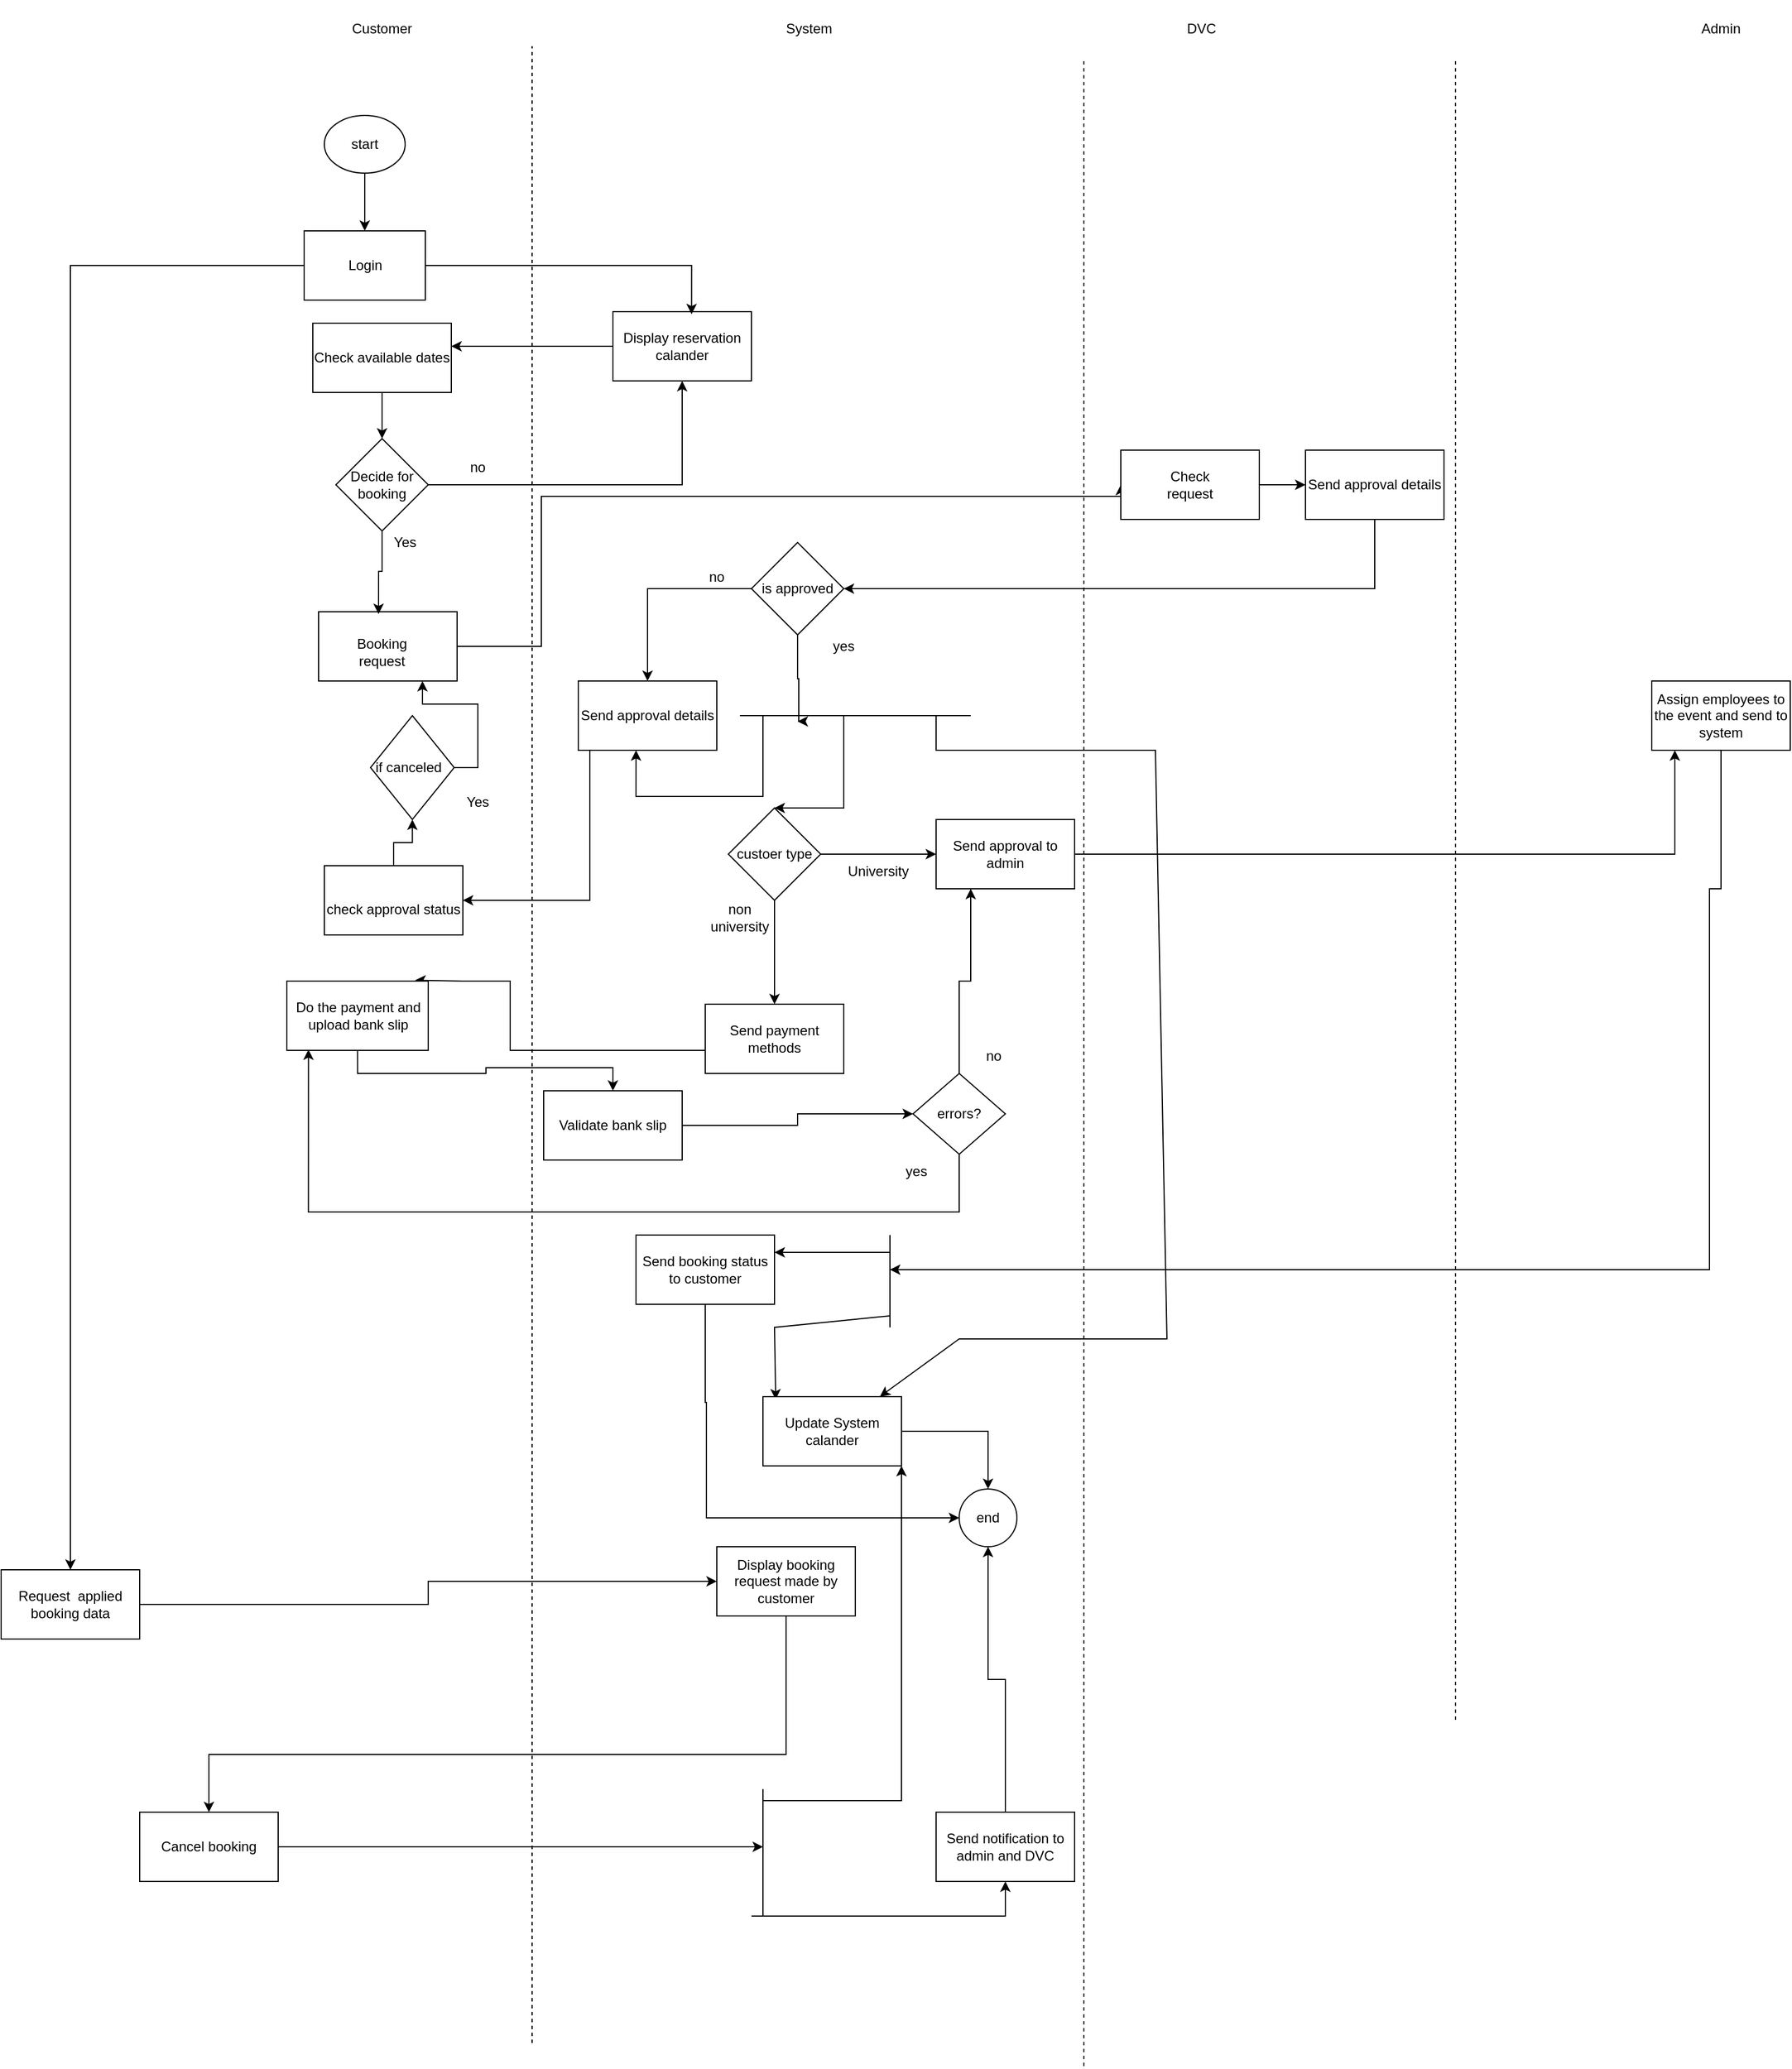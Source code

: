 <mxfile version="22.1.3" type="device">
  <diagram name="Page-1" id="AAep0pwrTmbCYHi55Vq3">
    <mxGraphModel dx="2437" dy="1427" grid="1" gridSize="10" guides="1" tooltips="1" connect="1" arrows="1" fold="1" page="1" pageScale="1" pageWidth="1400" pageHeight="850" math="0" shadow="0">
      <root>
        <mxCell id="0" />
        <mxCell id="1" parent="0" />
        <mxCell id="65gUk-IXfFiE8Me1EHnl-8" value="" style="edgeStyle=orthogonalEdgeStyle;rounded=0;orthogonalLoop=1;jettySize=auto;html=1;" edge="1" parent="1" source="wCoCReetOrhJjx5d1i82-1" target="65gUk-IXfFiE8Me1EHnl-7">
          <mxGeometry relative="1" as="geometry" />
        </mxCell>
        <mxCell id="wCoCReetOrhJjx5d1i82-1" value="start" style="ellipse;whiteSpace=wrap;html=1;" parent="1" vertex="1">
          <mxGeometry x="20" y="50" width="70" height="50" as="geometry" />
        </mxCell>
        <mxCell id="wCoCReetOrhJjx5d1i82-2" value="Customer" style="text;strokeColor=none;align=center;fillColor=none;html=1;verticalAlign=middle;whiteSpace=wrap;rounded=0;" parent="1" vertex="1">
          <mxGeometry x="40" y="-50" width="60" height="50" as="geometry" />
        </mxCell>
        <mxCell id="wCoCReetOrhJjx5d1i82-6" value="" style="endArrow=none;dashed=1;html=1;rounded=0;" parent="1" edge="1">
          <mxGeometry width="50" height="50" relative="1" as="geometry">
            <mxPoint x="200" y="1720" as="sourcePoint" />
            <mxPoint x="200" y="-10" as="targetPoint" />
          </mxGeometry>
        </mxCell>
        <mxCell id="wCoCReetOrhJjx5d1i82-7" value="System" style="text;strokeColor=none;align=center;fillColor=none;html=1;verticalAlign=middle;whiteSpace=wrap;rounded=0;" parent="1" vertex="1">
          <mxGeometry x="410" y="-40" width="60" height="30" as="geometry" />
        </mxCell>
        <mxCell id="wCoCReetOrhJjx5d1i82-17" value="Display reservation calander" style="whiteSpace=wrap;html=1;" parent="1" vertex="1">
          <mxGeometry x="270" y="220" width="120" height="60" as="geometry" />
        </mxCell>
        <mxCell id="wCoCReetOrhJjx5d1i82-33" value="" style="edgeStyle=orthogonalEdgeStyle;rounded=0;orthogonalLoop=1;jettySize=auto;html=1;exitX=0;exitY=0.5;exitDx=0;exitDy=0;" parent="1" source="wCoCReetOrhJjx5d1i82-17" target="65gUk-IXfFiE8Me1EHnl-12" edge="1">
          <mxGeometry relative="1" as="geometry">
            <mxPoint x="110" y="250" as="targetPoint" />
            <Array as="points">
              <mxPoint x="120" y="250" />
            </Array>
          </mxGeometry>
        </mxCell>
        <mxCell id="wCoCReetOrhJjx5d1i82-38" value="" style="edgeStyle=orthogonalEdgeStyle;rounded=0;orthogonalLoop=1;jettySize=auto;html=1;entryX=0;entryY=0.5;entryDx=0;entryDy=0;" parent="1" source="wCoCReetOrhJjx5d1i82-32" target="wCoCReetOrhJjx5d1i82-37" edge="1">
          <mxGeometry relative="1" as="geometry">
            <mxPoint x="280" y="480" as="targetPoint" />
            <Array as="points">
              <mxPoint x="208" y="510" />
              <mxPoint x="208" y="380" />
              <mxPoint x="710" y="380" />
              <mxPoint x="710" y="370" />
            </Array>
          </mxGeometry>
        </mxCell>
        <mxCell id="wCoCReetOrhJjx5d1i82-32" value="" style="whiteSpace=wrap;html=1;" parent="1" vertex="1">
          <mxGeometry x="15" y="480" width="120" height="60" as="geometry" />
        </mxCell>
        <mxCell id="wCoCReetOrhJjx5d1i82-34" value="Booking request" style="text;strokeColor=none;align=center;fillColor=none;html=1;verticalAlign=middle;whiteSpace=wrap;rounded=0;" parent="1" vertex="1">
          <mxGeometry x="40" y="500" width="60" height="30" as="geometry" />
        </mxCell>
        <mxCell id="wCoCReetOrhJjx5d1i82-35" value="" style="endArrow=none;dashed=1;html=1;rounded=0;" parent="1" edge="1">
          <mxGeometry width="50" height="50" relative="1" as="geometry">
            <mxPoint x="678" y="1740" as="sourcePoint" />
            <mxPoint x="678" y="1" as="targetPoint" />
          </mxGeometry>
        </mxCell>
        <mxCell id="wCoCReetOrhJjx5d1i82-36" value="DVC" style="text;strokeColor=none;align=center;fillColor=none;html=1;verticalAlign=middle;whiteSpace=wrap;rounded=0;" parent="1" vertex="1">
          <mxGeometry x="750" y="-40" width="60" height="30" as="geometry" />
        </mxCell>
        <mxCell id="65gUk-IXfFiE8Me1EHnl-21" value="" style="edgeStyle=orthogonalEdgeStyle;rounded=0;orthogonalLoop=1;jettySize=auto;html=1;" edge="1" parent="1" source="wCoCReetOrhJjx5d1i82-37" target="65gUk-IXfFiE8Me1EHnl-20">
          <mxGeometry relative="1" as="geometry" />
        </mxCell>
        <mxCell id="wCoCReetOrhJjx5d1i82-37" value="" style="whiteSpace=wrap;html=1;" parent="1" vertex="1">
          <mxGeometry x="710" y="340" width="120" height="60" as="geometry" />
        </mxCell>
        <mxCell id="wCoCReetOrhJjx5d1i82-39" value="Check request" style="text;strokeColor=none;align=center;fillColor=none;html=1;verticalAlign=middle;whiteSpace=wrap;rounded=0;" parent="1" vertex="1">
          <mxGeometry x="740" y="355" width="60" height="30" as="geometry" />
        </mxCell>
        <mxCell id="wCoCReetOrhJjx5d1i82-44" value="" style="endArrow=none;dashed=1;html=1;rounded=0;" parent="1" edge="1">
          <mxGeometry width="50" height="50" relative="1" as="geometry">
            <mxPoint x="1000" y="1440" as="sourcePoint" />
            <mxPoint x="1000" as="targetPoint" />
          </mxGeometry>
        </mxCell>
        <mxCell id="wCoCReetOrhJjx5d1i82-45" value="Admin" style="text;strokeColor=none;align=center;fillColor=none;html=1;verticalAlign=middle;whiteSpace=wrap;rounded=0;" parent="1" vertex="1">
          <mxGeometry x="1200" y="-40" width="60" height="30" as="geometry" />
        </mxCell>
        <mxCell id="wCoCReetOrhJjx5d1i82-70" value="&lt;br&gt;&lt;span style=&quot;color: rgb(0, 0, 0); font-family: Helvetica; font-size: 12px; font-style: normal; font-variant-ligatures: normal; font-variant-caps: normal; font-weight: 400; letter-spacing: normal; orphans: 2; text-align: center; text-indent: 0px; text-transform: none; widows: 2; word-spacing: 0px; -webkit-text-stroke-width: 0px; background-color: rgb(251, 251, 251); text-decoration-thickness: initial; text-decoration-style: initial; text-decoration-color: initial; float: none; display: inline !important;&quot;&gt;check approval status&lt;/span&gt;&lt;br&gt;" style="whiteSpace=wrap;html=1;" parent="1" vertex="1">
          <mxGeometry x="20" y="700" width="120" height="60" as="geometry" />
        </mxCell>
        <mxCell id="wCoCReetOrhJjx5d1i82-84" value="" style="edgeStyle=orthogonalEdgeStyle;rounded=0;orthogonalLoop=1;jettySize=auto;html=1;exitX=0.5;exitY=0;exitDx=0;exitDy=0;" parent="1" source="wCoCReetOrhJjx5d1i82-70" target="wCoCReetOrhJjx5d1i82-83" edge="1">
          <mxGeometry relative="1" as="geometry">
            <mxPoint x="75" y="770" as="sourcePoint" />
          </mxGeometry>
        </mxCell>
        <mxCell id="wCoCReetOrhJjx5d1i82-91" style="edgeStyle=orthogonalEdgeStyle;rounded=0;orthogonalLoop=1;jettySize=auto;html=1;exitX=1;exitY=0.5;exitDx=0;exitDy=0;entryX=0.75;entryY=1;entryDx=0;entryDy=0;" parent="1" source="wCoCReetOrhJjx5d1i82-83" target="wCoCReetOrhJjx5d1i82-32" edge="1">
          <mxGeometry relative="1" as="geometry">
            <mxPoint x="190" y="570" as="targetPoint" />
            <Array as="points">
              <mxPoint x="153" y="615" />
              <mxPoint x="153" y="560" />
              <mxPoint x="105" y="560" />
            </Array>
          </mxGeometry>
        </mxCell>
        <mxCell id="wCoCReetOrhJjx5d1i82-83" value="" style="rhombus;whiteSpace=wrap;html=1;" parent="1" vertex="1">
          <mxGeometry x="60" y="570" width="72.5" height="90" as="geometry" />
        </mxCell>
        <mxCell id="wCoCReetOrhJjx5d1i82-85" value="if canceled" style="text;strokeColor=none;align=center;fillColor=none;html=1;verticalAlign=middle;whiteSpace=wrap;rounded=0;" parent="1" vertex="1">
          <mxGeometry x="62.5" y="600" width="60" height="30" as="geometry" />
        </mxCell>
        <mxCell id="wCoCReetOrhJjx5d1i82-92" value="Yes" style="text;strokeColor=none;align=center;fillColor=none;html=1;verticalAlign=middle;whiteSpace=wrap;rounded=0;" parent="1" vertex="1">
          <mxGeometry x="122.5" y="630" width="60" height="30" as="geometry" />
        </mxCell>
        <mxCell id="65gUk-IXfFiE8Me1EHnl-9" style="edgeStyle=orthogonalEdgeStyle;rounded=0;orthogonalLoop=1;jettySize=auto;html=1;exitX=1;exitY=0.5;exitDx=0;exitDy=0;entryX=0.568;entryY=0.037;entryDx=0;entryDy=0;entryPerimeter=0;" edge="1" parent="1" source="65gUk-IXfFiE8Me1EHnl-7" target="wCoCReetOrhJjx5d1i82-17">
          <mxGeometry relative="1" as="geometry">
            <mxPoint x="240" y="180" as="targetPoint" />
            <Array as="points">
              <mxPoint x="338" y="180" />
            </Array>
          </mxGeometry>
        </mxCell>
        <mxCell id="65gUk-IXfFiE8Me1EHnl-73" style="edgeStyle=orthogonalEdgeStyle;rounded=0;orthogonalLoop=1;jettySize=auto;html=1;exitX=0;exitY=0.5;exitDx=0;exitDy=0;" edge="1" parent="1" source="65gUk-IXfFiE8Me1EHnl-7" target="65gUk-IXfFiE8Me1EHnl-75">
          <mxGeometry relative="1" as="geometry">
            <mxPoint x="-110" y="1192" as="targetPoint" />
          </mxGeometry>
        </mxCell>
        <mxCell id="65gUk-IXfFiE8Me1EHnl-7" value="Login" style="whiteSpace=wrap;html=1;" vertex="1" parent="1">
          <mxGeometry x="2.5" y="150" width="105" height="60" as="geometry" />
        </mxCell>
        <mxCell id="65gUk-IXfFiE8Me1EHnl-14" value="" style="edgeStyle=orthogonalEdgeStyle;rounded=0;orthogonalLoop=1;jettySize=auto;html=1;" edge="1" parent="1" source="65gUk-IXfFiE8Me1EHnl-12" target="65gUk-IXfFiE8Me1EHnl-13">
          <mxGeometry relative="1" as="geometry" />
        </mxCell>
        <mxCell id="65gUk-IXfFiE8Me1EHnl-12" value="Check available dates" style="rounded=0;whiteSpace=wrap;html=1;" vertex="1" parent="1">
          <mxGeometry x="10" y="230" width="120" height="60" as="geometry" />
        </mxCell>
        <mxCell id="65gUk-IXfFiE8Me1EHnl-17" style="edgeStyle=orthogonalEdgeStyle;rounded=0;orthogonalLoop=1;jettySize=auto;html=1;" edge="1" parent="1" source="65gUk-IXfFiE8Me1EHnl-13" target="wCoCReetOrhJjx5d1i82-17">
          <mxGeometry relative="1" as="geometry">
            <mxPoint x="140" y="270" as="targetPoint" />
          </mxGeometry>
        </mxCell>
        <mxCell id="65gUk-IXfFiE8Me1EHnl-13" value="Decide for booking" style="rhombus;whiteSpace=wrap;html=1;rounded=0;" vertex="1" parent="1">
          <mxGeometry x="30" y="330" width="80" height="80" as="geometry" />
        </mxCell>
        <mxCell id="65gUk-IXfFiE8Me1EHnl-15" style="edgeStyle=orthogonalEdgeStyle;rounded=0;orthogonalLoop=1;jettySize=auto;html=1;entryX=0.433;entryY=0.033;entryDx=0;entryDy=0;entryPerimeter=0;" edge="1" parent="1" source="65gUk-IXfFiE8Me1EHnl-13" target="wCoCReetOrhJjx5d1i82-32">
          <mxGeometry relative="1" as="geometry" />
        </mxCell>
        <mxCell id="65gUk-IXfFiE8Me1EHnl-16" value="Yes" style="text;html=1;strokeColor=none;fillColor=none;align=center;verticalAlign=middle;whiteSpace=wrap;rounded=0;" vertex="1" parent="1">
          <mxGeometry x="60" y="405" width="60" height="30" as="geometry" />
        </mxCell>
        <mxCell id="65gUk-IXfFiE8Me1EHnl-24" value="" style="edgeStyle=orthogonalEdgeStyle;rounded=0;orthogonalLoop=1;jettySize=auto;html=1;" edge="1" parent="1" source="65gUk-IXfFiE8Me1EHnl-20" target="65gUk-IXfFiE8Me1EHnl-23">
          <mxGeometry relative="1" as="geometry">
            <Array as="points">
              <mxPoint x="930" y="430" />
              <mxPoint x="930" y="430" />
            </Array>
          </mxGeometry>
        </mxCell>
        <mxCell id="65gUk-IXfFiE8Me1EHnl-20" value="Send approval details" style="whiteSpace=wrap;html=1;" vertex="1" parent="1">
          <mxGeometry x="870" y="340" width="120" height="60" as="geometry" />
        </mxCell>
        <mxCell id="65gUk-IXfFiE8Me1EHnl-22" style="edgeStyle=orthogonalEdgeStyle;rounded=0;orthogonalLoop=1;jettySize=auto;html=1;exitX=0.5;exitY=1;exitDx=0;exitDy=0;" edge="1" parent="1" source="wCoCReetOrhJjx5d1i82-39" target="wCoCReetOrhJjx5d1i82-39">
          <mxGeometry relative="1" as="geometry" />
        </mxCell>
        <mxCell id="65gUk-IXfFiE8Me1EHnl-26" value="" style="edgeStyle=orthogonalEdgeStyle;rounded=0;orthogonalLoop=1;jettySize=auto;html=1;" edge="1" parent="1" source="65gUk-IXfFiE8Me1EHnl-23" target="65gUk-IXfFiE8Me1EHnl-25">
          <mxGeometry relative="1" as="geometry" />
        </mxCell>
        <mxCell id="65gUk-IXfFiE8Me1EHnl-41" value="" style="edgeStyle=orthogonalEdgeStyle;rounded=0;orthogonalLoop=1;jettySize=auto;html=1;" edge="1" parent="1" source="65gUk-IXfFiE8Me1EHnl-23">
          <mxGeometry relative="1" as="geometry">
            <mxPoint x="430" y="575" as="targetPoint" />
            <Array as="points">
              <mxPoint x="430" y="538" />
              <mxPoint x="431" y="538" />
            </Array>
          </mxGeometry>
        </mxCell>
        <mxCell id="65gUk-IXfFiE8Me1EHnl-23" value="is approved" style="rhombus;whiteSpace=wrap;html=1;" vertex="1" parent="1">
          <mxGeometry x="390" y="420" width="80" height="80" as="geometry" />
        </mxCell>
        <mxCell id="65gUk-IXfFiE8Me1EHnl-28" style="edgeStyle=orthogonalEdgeStyle;rounded=0;orthogonalLoop=1;jettySize=auto;html=1;entryX=1;entryY=0.5;entryDx=0;entryDy=0;" edge="1" parent="1" source="65gUk-IXfFiE8Me1EHnl-25" target="wCoCReetOrhJjx5d1i82-70">
          <mxGeometry relative="1" as="geometry">
            <mxPoint x="300" y="780" as="targetPoint" />
            <Array as="points">
              <mxPoint x="250" y="730" />
            </Array>
          </mxGeometry>
        </mxCell>
        <mxCell id="65gUk-IXfFiE8Me1EHnl-25" value="Send approval details" style="whiteSpace=wrap;html=1;" vertex="1" parent="1">
          <mxGeometry x="240" y="540" width="120" height="60" as="geometry" />
        </mxCell>
        <mxCell id="65gUk-IXfFiE8Me1EHnl-27" value="no" style="text;html=1;strokeColor=none;fillColor=none;align=center;verticalAlign=middle;whiteSpace=wrap;rounded=0;" vertex="1" parent="1">
          <mxGeometry x="330" y="435" width="60" height="30" as="geometry" />
        </mxCell>
        <mxCell id="65gUk-IXfFiE8Me1EHnl-34" value="" style="edgeStyle=orthogonalEdgeStyle;rounded=0;orthogonalLoop=1;jettySize=auto;html=1;" edge="1" parent="1" source="65gUk-IXfFiE8Me1EHnl-29" target="65gUk-IXfFiE8Me1EHnl-33">
          <mxGeometry relative="1" as="geometry">
            <Array as="points">
              <mxPoint x="1190" y="690" />
            </Array>
          </mxGeometry>
        </mxCell>
        <mxCell id="65gUk-IXfFiE8Me1EHnl-29" value="Send approval to admin" style="whiteSpace=wrap;html=1;" vertex="1" parent="1">
          <mxGeometry x="550" y="660" width="120" height="60" as="geometry" />
        </mxCell>
        <mxCell id="65gUk-IXfFiE8Me1EHnl-31" value="yes" style="text;html=1;strokeColor=none;fillColor=none;align=center;verticalAlign=middle;whiteSpace=wrap;rounded=0;" vertex="1" parent="1">
          <mxGeometry x="440" y="495" width="60" height="30" as="geometry" />
        </mxCell>
        <mxCell id="65gUk-IXfFiE8Me1EHnl-36" value="" style="edgeStyle=orthogonalEdgeStyle;rounded=0;orthogonalLoop=1;jettySize=auto;html=1;" edge="1" parent="1" source="65gUk-IXfFiE8Me1EHnl-33">
          <mxGeometry relative="1" as="geometry">
            <mxPoint x="510" y="1050" as="targetPoint" />
            <Array as="points">
              <mxPoint x="1230" y="720" />
              <mxPoint x="1220" y="720" />
            </Array>
          </mxGeometry>
        </mxCell>
        <mxCell id="65gUk-IXfFiE8Me1EHnl-33" value="Assign employees to the event and send to system" style="whiteSpace=wrap;html=1;" vertex="1" parent="1">
          <mxGeometry x="1170" y="540" width="120" height="60" as="geometry" />
        </mxCell>
        <mxCell id="65gUk-IXfFiE8Me1EHnl-87" style="edgeStyle=orthogonalEdgeStyle;rounded=0;orthogonalLoop=1;jettySize=auto;html=1;entryX=0;entryY=0.5;entryDx=0;entryDy=0;" edge="1" parent="1" source="65gUk-IXfFiE8Me1EHnl-35" target="65gUk-IXfFiE8Me1EHnl-90">
          <mxGeometry relative="1" as="geometry">
            <mxPoint x="570" y="1260" as="targetPoint" />
            <Array as="points">
              <mxPoint x="350" y="1165" />
              <mxPoint x="351" y="1165" />
              <mxPoint x="351" y="1265" />
            </Array>
          </mxGeometry>
        </mxCell>
        <mxCell id="65gUk-IXfFiE8Me1EHnl-35" value="Send booking status to customer" style="whiteSpace=wrap;html=1;" vertex="1" parent="1">
          <mxGeometry x="290" y="1020" width="120" height="60" as="geometry" />
        </mxCell>
        <mxCell id="65gUk-IXfFiE8Me1EHnl-42" style="edgeStyle=orthogonalEdgeStyle;rounded=0;orthogonalLoop=1;jettySize=auto;html=1;entryX=0;entryY=0.5;entryDx=0;entryDy=0;" edge="1" parent="1" source="65gUk-IXfFiE8Me1EHnl-40" target="65gUk-IXfFiE8Me1EHnl-29">
          <mxGeometry relative="1" as="geometry" />
        </mxCell>
        <mxCell id="65gUk-IXfFiE8Me1EHnl-45" value="" style="edgeStyle=orthogonalEdgeStyle;rounded=0;orthogonalLoop=1;jettySize=auto;html=1;" edge="1" parent="1" source="65gUk-IXfFiE8Me1EHnl-40" target="65gUk-IXfFiE8Me1EHnl-44">
          <mxGeometry relative="1" as="geometry" />
        </mxCell>
        <mxCell id="65gUk-IXfFiE8Me1EHnl-40" value="custoer type" style="rhombus;whiteSpace=wrap;html=1;" vertex="1" parent="1">
          <mxGeometry x="370" y="650" width="80" height="80" as="geometry" />
        </mxCell>
        <mxCell id="65gUk-IXfFiE8Me1EHnl-43" value="University" style="text;html=1;strokeColor=none;fillColor=none;align=center;verticalAlign=middle;whiteSpace=wrap;rounded=0;" vertex="1" parent="1">
          <mxGeometry x="470" y="690" width="60" height="30" as="geometry" />
        </mxCell>
        <mxCell id="65gUk-IXfFiE8Me1EHnl-55" value="" style="edgeStyle=orthogonalEdgeStyle;rounded=0;orthogonalLoop=1;jettySize=auto;html=1;exitX=0;exitY=0.5;exitDx=0;exitDy=0;entryX=0.908;entryY=-0.013;entryDx=0;entryDy=0;entryPerimeter=0;" edge="1" parent="1" source="65gUk-IXfFiE8Me1EHnl-44" target="65gUk-IXfFiE8Me1EHnl-54">
          <mxGeometry relative="1" as="geometry">
            <mxPoint x="380" y="860" as="sourcePoint" />
            <mxPoint x="140" y="900" as="targetPoint" />
            <Array as="points">
              <mxPoint x="350" y="860" />
              <mxPoint x="181" y="860" />
              <mxPoint x="181" y="800" />
              <mxPoint x="140" y="800" />
            </Array>
          </mxGeometry>
        </mxCell>
        <mxCell id="65gUk-IXfFiE8Me1EHnl-44" value="Send payment methods" style="whiteSpace=wrap;html=1;" vertex="1" parent="1">
          <mxGeometry x="350" y="820" width="120" height="60" as="geometry" />
        </mxCell>
        <mxCell id="65gUk-IXfFiE8Me1EHnl-46" value="non university" style="text;html=1;strokeColor=none;fillColor=none;align=center;verticalAlign=middle;whiteSpace=wrap;rounded=0;" vertex="1" parent="1">
          <mxGeometry x="350" y="730" width="60" height="30" as="geometry" />
        </mxCell>
        <mxCell id="65gUk-IXfFiE8Me1EHnl-47" value="" style="endArrow=none;html=1;rounded=0;" edge="1" parent="1">
          <mxGeometry width="50" height="50" relative="1" as="geometry">
            <mxPoint x="380" y="570" as="sourcePoint" />
            <mxPoint x="580" y="570" as="targetPoint" />
          </mxGeometry>
        </mxCell>
        <mxCell id="65gUk-IXfFiE8Me1EHnl-48" value="" style="endArrow=classic;html=1;rounded=0;entryX=0.5;entryY=0;entryDx=0;entryDy=0;" edge="1" parent="1" target="65gUk-IXfFiE8Me1EHnl-40">
          <mxGeometry width="50" height="50" relative="1" as="geometry">
            <mxPoint x="470" y="570" as="sourcePoint" />
            <mxPoint x="490" y="590" as="targetPoint" />
            <Array as="points">
              <mxPoint x="470" y="650" />
            </Array>
          </mxGeometry>
        </mxCell>
        <mxCell id="65gUk-IXfFiE8Me1EHnl-51" value="" style="endArrow=classic;html=1;rounded=0;entryX=0.417;entryY=1;entryDx=0;entryDy=0;entryPerimeter=0;" edge="1" parent="1" target="65gUk-IXfFiE8Me1EHnl-25">
          <mxGeometry width="50" height="50" relative="1" as="geometry">
            <mxPoint x="400" y="570" as="sourcePoint" />
            <mxPoint x="290" y="730" as="targetPoint" />
            <Array as="points">
              <mxPoint x="400" y="640" />
              <mxPoint x="290" y="640" />
            </Array>
          </mxGeometry>
        </mxCell>
        <mxCell id="65gUk-IXfFiE8Me1EHnl-58" value="" style="edgeStyle=orthogonalEdgeStyle;rounded=0;orthogonalLoop=1;jettySize=auto;html=1;exitX=0.5;exitY=1;exitDx=0;exitDy=0;" edge="1" parent="1" source="65gUk-IXfFiE8Me1EHnl-54" target="65gUk-IXfFiE8Me1EHnl-59">
          <mxGeometry relative="1" as="geometry">
            <mxPoint x="270" y="925" as="targetPoint" />
          </mxGeometry>
        </mxCell>
        <mxCell id="65gUk-IXfFiE8Me1EHnl-54" value="Do the payment and upload bank slip" style="whiteSpace=wrap;html=1;" vertex="1" parent="1">
          <mxGeometry x="-12.5" y="800" width="122.5" height="60" as="geometry" />
        </mxCell>
        <mxCell id="65gUk-IXfFiE8Me1EHnl-61" value="" style="edgeStyle=orthogonalEdgeStyle;rounded=0;orthogonalLoop=1;jettySize=auto;html=1;" edge="1" parent="1" source="65gUk-IXfFiE8Me1EHnl-59" target="65gUk-IXfFiE8Me1EHnl-60">
          <mxGeometry relative="1" as="geometry" />
        </mxCell>
        <mxCell id="65gUk-IXfFiE8Me1EHnl-59" value="Validate bank slip" style="rounded=0;whiteSpace=wrap;html=1;" vertex="1" parent="1">
          <mxGeometry x="210" y="895" width="120" height="60" as="geometry" />
        </mxCell>
        <mxCell id="65gUk-IXfFiE8Me1EHnl-62" style="edgeStyle=orthogonalEdgeStyle;rounded=0;orthogonalLoop=1;jettySize=auto;html=1;entryX=0.25;entryY=1;entryDx=0;entryDy=0;" edge="1" parent="1" source="65gUk-IXfFiE8Me1EHnl-60" target="65gUk-IXfFiE8Me1EHnl-29">
          <mxGeometry relative="1" as="geometry" />
        </mxCell>
        <mxCell id="65gUk-IXfFiE8Me1EHnl-66" style="edgeStyle=orthogonalEdgeStyle;rounded=0;orthogonalLoop=1;jettySize=auto;html=1;entryX=0.153;entryY=0.987;entryDx=0;entryDy=0;entryPerimeter=0;" edge="1" parent="1" source="65gUk-IXfFiE8Me1EHnl-60" target="65gUk-IXfFiE8Me1EHnl-54">
          <mxGeometry relative="1" as="geometry">
            <mxPoint x="-10" y="990" as="targetPoint" />
            <Array as="points">
              <mxPoint x="570" y="1000" />
              <mxPoint x="6" y="1000" />
            </Array>
          </mxGeometry>
        </mxCell>
        <mxCell id="65gUk-IXfFiE8Me1EHnl-60" value="errors?" style="rhombus;whiteSpace=wrap;html=1;rounded=0;" vertex="1" parent="1">
          <mxGeometry x="530" y="880" width="80" height="70" as="geometry" />
        </mxCell>
        <mxCell id="65gUk-IXfFiE8Me1EHnl-63" value="no" style="text;html=1;strokeColor=none;fillColor=none;align=center;verticalAlign=middle;whiteSpace=wrap;rounded=0;" vertex="1" parent="1">
          <mxGeometry x="570" y="850" width="60" height="30" as="geometry" />
        </mxCell>
        <mxCell id="65gUk-IXfFiE8Me1EHnl-67" value="yes" style="text;html=1;strokeColor=none;fillColor=none;align=center;verticalAlign=middle;whiteSpace=wrap;rounded=0;" vertex="1" parent="1">
          <mxGeometry x="502.5" y="950" width="60" height="30" as="geometry" />
        </mxCell>
        <mxCell id="65gUk-IXfFiE8Me1EHnl-68" value="" style="endArrow=none;html=1;rounded=0;" edge="1" parent="1">
          <mxGeometry width="50" height="50" relative="1" as="geometry">
            <mxPoint x="510" y="1100" as="sourcePoint" />
            <mxPoint x="510" y="1020" as="targetPoint" />
          </mxGeometry>
        </mxCell>
        <mxCell id="65gUk-IXfFiE8Me1EHnl-69" value="" style="endArrow=classic;html=1;rounded=0;entryX=1;entryY=0.25;entryDx=0;entryDy=0;" edge="1" parent="1" target="65gUk-IXfFiE8Me1EHnl-35">
          <mxGeometry width="50" height="50" relative="1" as="geometry">
            <mxPoint x="510" y="1035" as="sourcePoint" />
            <mxPoint x="260" y="1060" as="targetPoint" />
          </mxGeometry>
        </mxCell>
        <mxCell id="65gUk-IXfFiE8Me1EHnl-70" value="" style="endArrow=classic;html=1;rounded=0;entryX=0.092;entryY=0.04;entryDx=0;entryDy=0;entryPerimeter=0;" edge="1" parent="1" target="65gUk-IXfFiE8Me1EHnl-72">
          <mxGeometry width="50" height="50" relative="1" as="geometry">
            <mxPoint x="510" y="1090" as="sourcePoint" />
            <mxPoint x="410" y="1150" as="targetPoint" />
            <Array as="points">
              <mxPoint x="410" y="1100" />
            </Array>
          </mxGeometry>
        </mxCell>
        <mxCell id="65gUk-IXfFiE8Me1EHnl-71" value="" style="endArrow=classic;html=1;rounded=0;" edge="1" parent="1" target="65gUk-IXfFiE8Me1EHnl-72">
          <mxGeometry width="50" height="50" relative="1" as="geometry">
            <mxPoint x="550" y="570" as="sourcePoint" />
            <mxPoint x="570" y="1190" as="targetPoint" />
            <Array as="points">
              <mxPoint x="550" y="600" />
              <mxPoint x="740" y="600" />
              <mxPoint x="750" y="1110" />
              <mxPoint x="570" y="1110" />
            </Array>
          </mxGeometry>
        </mxCell>
        <mxCell id="65gUk-IXfFiE8Me1EHnl-88" style="edgeStyle=orthogonalEdgeStyle;rounded=0;orthogonalLoop=1;jettySize=auto;html=1;entryX=0.5;entryY=0;entryDx=0;entryDy=0;" edge="1" parent="1" source="65gUk-IXfFiE8Me1EHnl-72" target="65gUk-IXfFiE8Me1EHnl-90">
          <mxGeometry relative="1" as="geometry">
            <mxPoint x="580" y="1240" as="targetPoint" />
          </mxGeometry>
        </mxCell>
        <mxCell id="65gUk-IXfFiE8Me1EHnl-72" value="Update System calander" style="rounded=0;whiteSpace=wrap;html=1;" vertex="1" parent="1">
          <mxGeometry x="400" y="1160" width="120" height="60" as="geometry" />
        </mxCell>
        <mxCell id="65gUk-IXfFiE8Me1EHnl-74" value="no" style="text;html=1;strokeColor=none;fillColor=none;align=center;verticalAlign=middle;whiteSpace=wrap;rounded=0;" vertex="1" parent="1">
          <mxGeometry x="123" y="340" width="60" height="30" as="geometry" />
        </mxCell>
        <mxCell id="65gUk-IXfFiE8Me1EHnl-77" value="" style="edgeStyle=orthogonalEdgeStyle;rounded=0;orthogonalLoop=1;jettySize=auto;html=1;" edge="1" parent="1" source="65gUk-IXfFiE8Me1EHnl-75" target="65gUk-IXfFiE8Me1EHnl-76">
          <mxGeometry relative="1" as="geometry" />
        </mxCell>
        <mxCell id="65gUk-IXfFiE8Me1EHnl-75" value="Request&amp;nbsp; applied booking data" style="rounded=0;whiteSpace=wrap;html=1;" vertex="1" parent="1">
          <mxGeometry x="-260" y="1310" width="120" height="60" as="geometry" />
        </mxCell>
        <mxCell id="65gUk-IXfFiE8Me1EHnl-79" value="" style="edgeStyle=orthogonalEdgeStyle;rounded=0;orthogonalLoop=1;jettySize=auto;html=1;" edge="1" parent="1" source="65gUk-IXfFiE8Me1EHnl-76" target="65gUk-IXfFiE8Me1EHnl-78">
          <mxGeometry relative="1" as="geometry">
            <Array as="points">
              <mxPoint x="420" y="1470" />
              <mxPoint x="-80" y="1470" />
            </Array>
          </mxGeometry>
        </mxCell>
        <mxCell id="65gUk-IXfFiE8Me1EHnl-76" value="Display booking request made by customer" style="whiteSpace=wrap;html=1;rounded=0;" vertex="1" parent="1">
          <mxGeometry x="360" y="1290" width="120" height="60" as="geometry" />
        </mxCell>
        <mxCell id="65gUk-IXfFiE8Me1EHnl-81" value="" style="edgeStyle=orthogonalEdgeStyle;rounded=0;orthogonalLoop=1;jettySize=auto;html=1;" edge="1" parent="1" source="65gUk-IXfFiE8Me1EHnl-78">
          <mxGeometry relative="1" as="geometry">
            <mxPoint x="400" y="1550" as="targetPoint" />
          </mxGeometry>
        </mxCell>
        <mxCell id="65gUk-IXfFiE8Me1EHnl-78" value="Cancel booking" style="whiteSpace=wrap;html=1;rounded=0;" vertex="1" parent="1">
          <mxGeometry x="-140" y="1520" width="120" height="60" as="geometry" />
        </mxCell>
        <mxCell id="65gUk-IXfFiE8Me1EHnl-82" value="" style="endArrow=none;html=1;rounded=0;" edge="1" parent="1">
          <mxGeometry width="50" height="50" relative="1" as="geometry">
            <mxPoint x="400" y="1610" as="sourcePoint" />
            <mxPoint x="400" y="1500" as="targetPoint" />
          </mxGeometry>
        </mxCell>
        <mxCell id="65gUk-IXfFiE8Me1EHnl-83" value="" style="endArrow=classic;html=1;rounded=0;entryX=1;entryY=1;entryDx=0;entryDy=0;" edge="1" parent="1" target="65gUk-IXfFiE8Me1EHnl-72">
          <mxGeometry width="50" height="50" relative="1" as="geometry">
            <mxPoint x="400" y="1510" as="sourcePoint" />
            <mxPoint x="590" y="1510" as="targetPoint" />
            <Array as="points">
              <mxPoint x="520" y="1510" />
            </Array>
          </mxGeometry>
        </mxCell>
        <mxCell id="65gUk-IXfFiE8Me1EHnl-84" value="" style="endArrow=classic;html=1;rounded=0;entryX=0.5;entryY=1;entryDx=0;entryDy=0;" edge="1" parent="1" target="65gUk-IXfFiE8Me1EHnl-86">
          <mxGeometry width="50" height="50" relative="1" as="geometry">
            <mxPoint x="390" y="1610" as="sourcePoint" />
            <mxPoint x="540" y="1610.357" as="targetPoint" />
            <Array as="points">
              <mxPoint x="610" y="1610" />
            </Array>
          </mxGeometry>
        </mxCell>
        <mxCell id="65gUk-IXfFiE8Me1EHnl-89" style="edgeStyle=orthogonalEdgeStyle;rounded=0;orthogonalLoop=1;jettySize=auto;html=1;exitX=0.5;exitY=0;exitDx=0;exitDy=0;" edge="1" parent="1" source="65gUk-IXfFiE8Me1EHnl-86" target="65gUk-IXfFiE8Me1EHnl-90">
          <mxGeometry relative="1" as="geometry">
            <mxPoint x="610" y="1280" as="targetPoint" />
          </mxGeometry>
        </mxCell>
        <mxCell id="65gUk-IXfFiE8Me1EHnl-86" value="Send notification to admin and DVC" style="rounded=0;whiteSpace=wrap;html=1;" vertex="1" parent="1">
          <mxGeometry x="550" y="1520" width="120" height="60" as="geometry" />
        </mxCell>
        <mxCell id="65gUk-IXfFiE8Me1EHnl-90" value="end" style="ellipse;whiteSpace=wrap;html=1;aspect=fixed;" vertex="1" parent="1">
          <mxGeometry x="570" y="1240" width="50" height="50" as="geometry" />
        </mxCell>
      </root>
    </mxGraphModel>
  </diagram>
</mxfile>
